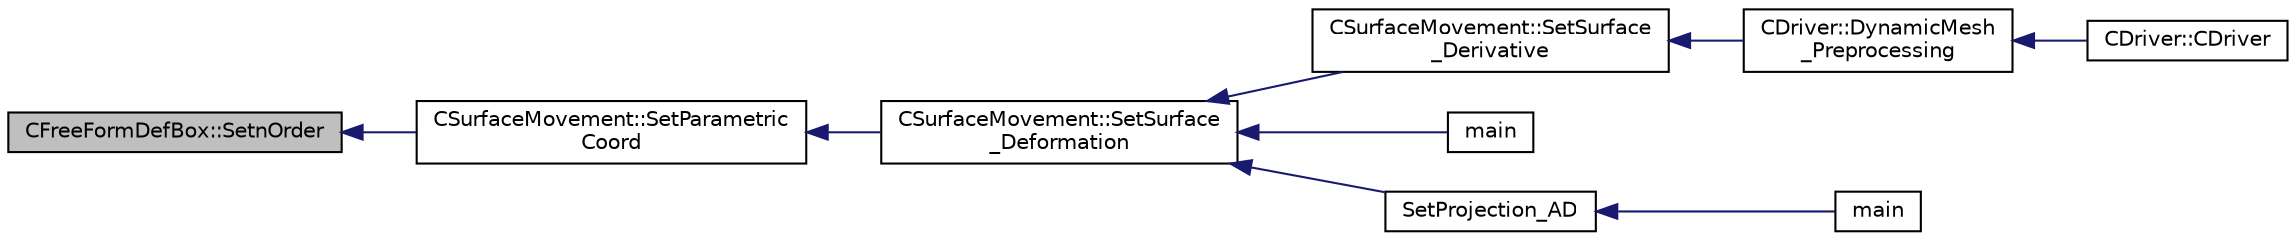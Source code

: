 digraph "CFreeFormDefBox::SetnOrder"
{
  edge [fontname="Helvetica",fontsize="10",labelfontname="Helvetica",labelfontsize="10"];
  node [fontname="Helvetica",fontsize="10",shape=record];
  rankdir="LR";
  Node921 [label="CFreeFormDefBox::SetnOrder",height=0.2,width=0.4,color="black", fillcolor="grey75", style="filled", fontcolor="black"];
  Node921 -> Node922 [dir="back",color="midnightblue",fontsize="10",style="solid",fontname="Helvetica"];
  Node922 [label="CSurfaceMovement::SetParametric\lCoord",height=0.2,width=0.4,color="black", fillcolor="white", style="filled",URL="$class_c_surface_movement.html#aba4574819df11175b382e0e765ec2f92",tooltip="Compute the parametric coordinates of a grid point using a point inversion strategy in the free form ..."];
  Node922 -> Node923 [dir="back",color="midnightblue",fontsize="10",style="solid",fontname="Helvetica"];
  Node923 [label="CSurfaceMovement::SetSurface\l_Deformation",height=0.2,width=0.4,color="black", fillcolor="white", style="filled",URL="$class_c_surface_movement.html#a23bec9fbe1bcd7f6117100de93381ac3",tooltip="Set the surface/boundary deformation. "];
  Node923 -> Node924 [dir="back",color="midnightblue",fontsize="10",style="solid",fontname="Helvetica"];
  Node924 [label="CSurfaceMovement::SetSurface\l_Derivative",height=0.2,width=0.4,color="black", fillcolor="white", style="filled",URL="$class_c_surface_movement.html#af6aac73d04565bf6e9b81305b66e97e7",tooltip="Set derivatives of the surface/boundary deformation. "];
  Node924 -> Node925 [dir="back",color="midnightblue",fontsize="10",style="solid",fontname="Helvetica"];
  Node925 [label="CDriver::DynamicMesh\l_Preprocessing",height=0.2,width=0.4,color="black", fillcolor="white", style="filled",URL="$class_c_driver.html#af585d91d9c08dbddcc2b3e67dd5f5af9",tooltip="GridMovement_Preprocessing. "];
  Node925 -> Node926 [dir="back",color="midnightblue",fontsize="10",style="solid",fontname="Helvetica"];
  Node926 [label="CDriver::CDriver",height=0.2,width=0.4,color="black", fillcolor="white", style="filled",URL="$class_c_driver.html#a3fca4a013a6efa9bbb38fe78a86b5f3d",tooltip="Constructor of the class. "];
  Node923 -> Node927 [dir="back",color="midnightblue",fontsize="10",style="solid",fontname="Helvetica"];
  Node927 [label="main",height=0.2,width=0.4,color="black", fillcolor="white", style="filled",URL="$_s_u2___d_e_f_8cpp.html#a0ddf1224851353fc92bfbff6f499fa97"];
  Node923 -> Node928 [dir="back",color="midnightblue",fontsize="10",style="solid",fontname="Helvetica"];
  Node928 [label="SetProjection_AD",height=0.2,width=0.4,color="black", fillcolor="white", style="filled",URL="$_s_u2___d_o_t_8cpp.html#a3fceed882e8eb3d6796c8e8396af7d87",tooltip="Projection of the surface sensitivity using algorithmic differentiation (AD). "];
  Node928 -> Node929 [dir="back",color="midnightblue",fontsize="10",style="solid",fontname="Helvetica"];
  Node929 [label="main",height=0.2,width=0.4,color="black", fillcolor="white", style="filled",URL="$_s_u2___d_o_t_8cpp.html#a0ddf1224851353fc92bfbff6f499fa97"];
}
